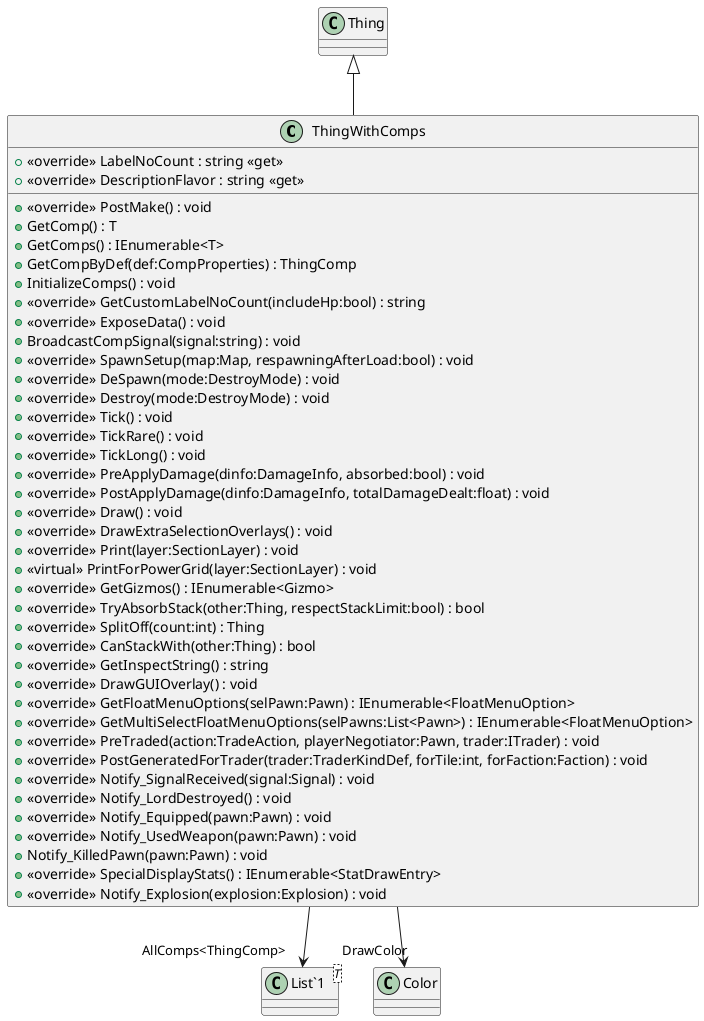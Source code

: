 @startuml
class ThingWithComps {
    + <<override>> LabelNoCount : string <<get>>
    + <<override>> DescriptionFlavor : string <<get>>
    + <<override>> PostMake() : void
    + GetComp() : T
    + GetComps() : IEnumerable<T>
    + GetCompByDef(def:CompProperties) : ThingComp
    + InitializeComps() : void
    + <<override>> GetCustomLabelNoCount(includeHp:bool) : string
    + <<override>> ExposeData() : void
    + BroadcastCompSignal(signal:string) : void
    + <<override>> SpawnSetup(map:Map, respawningAfterLoad:bool) : void
    + <<override>> DeSpawn(mode:DestroyMode) : void
    + <<override>> Destroy(mode:DestroyMode) : void
    + <<override>> Tick() : void
    + <<override>> TickRare() : void
    + <<override>> TickLong() : void
    + <<override>> PreApplyDamage(dinfo:DamageInfo, absorbed:bool) : void
    + <<override>> PostApplyDamage(dinfo:DamageInfo, totalDamageDealt:float) : void
    + <<override>> Draw() : void
    + <<override>> DrawExtraSelectionOverlays() : void
    + <<override>> Print(layer:SectionLayer) : void
    + <<virtual>> PrintForPowerGrid(layer:SectionLayer) : void
    + <<override>> GetGizmos() : IEnumerable<Gizmo>
    + <<override>> TryAbsorbStack(other:Thing, respectStackLimit:bool) : bool
    + <<override>> SplitOff(count:int) : Thing
    + <<override>> CanStackWith(other:Thing) : bool
    + <<override>> GetInspectString() : string
    + <<override>> DrawGUIOverlay() : void
    + <<override>> GetFloatMenuOptions(selPawn:Pawn) : IEnumerable<FloatMenuOption>
    + <<override>> GetMultiSelectFloatMenuOptions(selPawns:List<Pawn>) : IEnumerable<FloatMenuOption>
    + <<override>> PreTraded(action:TradeAction, playerNegotiator:Pawn, trader:ITrader) : void
    + <<override>> PostGeneratedForTrader(trader:TraderKindDef, forTile:int, forFaction:Faction) : void
    + <<override>> Notify_SignalReceived(signal:Signal) : void
    + <<override>> Notify_LordDestroyed() : void
    + <<override>> Notify_Equipped(pawn:Pawn) : void
    + <<override>> Notify_UsedWeapon(pawn:Pawn) : void
    + Notify_KilledPawn(pawn:Pawn) : void
    + <<override>> SpecialDisplayStats() : IEnumerable<StatDrawEntry>
    + <<override>> Notify_Explosion(explosion:Explosion) : void
}
class "List`1"<T> {
}
Thing <|-- ThingWithComps
ThingWithComps --> "AllComps<ThingComp>" "List`1"
ThingWithComps --> "DrawColor" Color
@enduml
